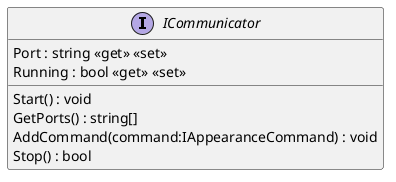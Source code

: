 @startuml
interface ICommunicator {
    Port : string <<get>> <<set>>
    Running : bool <<get>> <<set>>
    Start() : void
    GetPorts() : string[]
    AddCommand(command:IAppearanceCommand) : void
    Stop() : bool
}
@enduml
